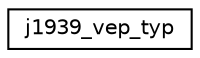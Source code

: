 digraph "Graphical Class Hierarchy"
{
  edge [fontname="Helvetica",fontsize="10",labelfontname="Helvetica",labelfontsize="10"];
  node [fontname="Helvetica",fontsize="10",shape=record];
  rankdir="LR";
  Node0 [label="j1939_vep_typ",height=0.2,width=0.4,color="black", fillcolor="white", style="filled",URL="$structj1939__vep__typ.html"];
}
